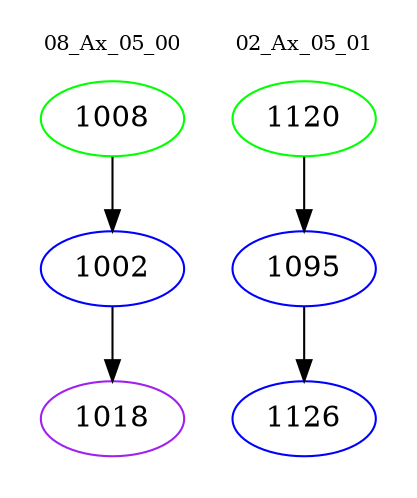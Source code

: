 digraph{
subgraph cluster_0 {
color = white
label = "08_Ax_05_00";
fontsize=10;
T0_1008 [label="1008", color="green"]
T0_1008 -> T0_1002 [color="black"]
T0_1002 [label="1002", color="blue"]
T0_1002 -> T0_1018 [color="black"]
T0_1018 [label="1018", color="purple"]
}
subgraph cluster_1 {
color = white
label = "02_Ax_05_01";
fontsize=10;
T1_1120 [label="1120", color="green"]
T1_1120 -> T1_1095 [color="black"]
T1_1095 [label="1095", color="blue"]
T1_1095 -> T1_1126 [color="black"]
T1_1126 [label="1126", color="blue"]
}
}
